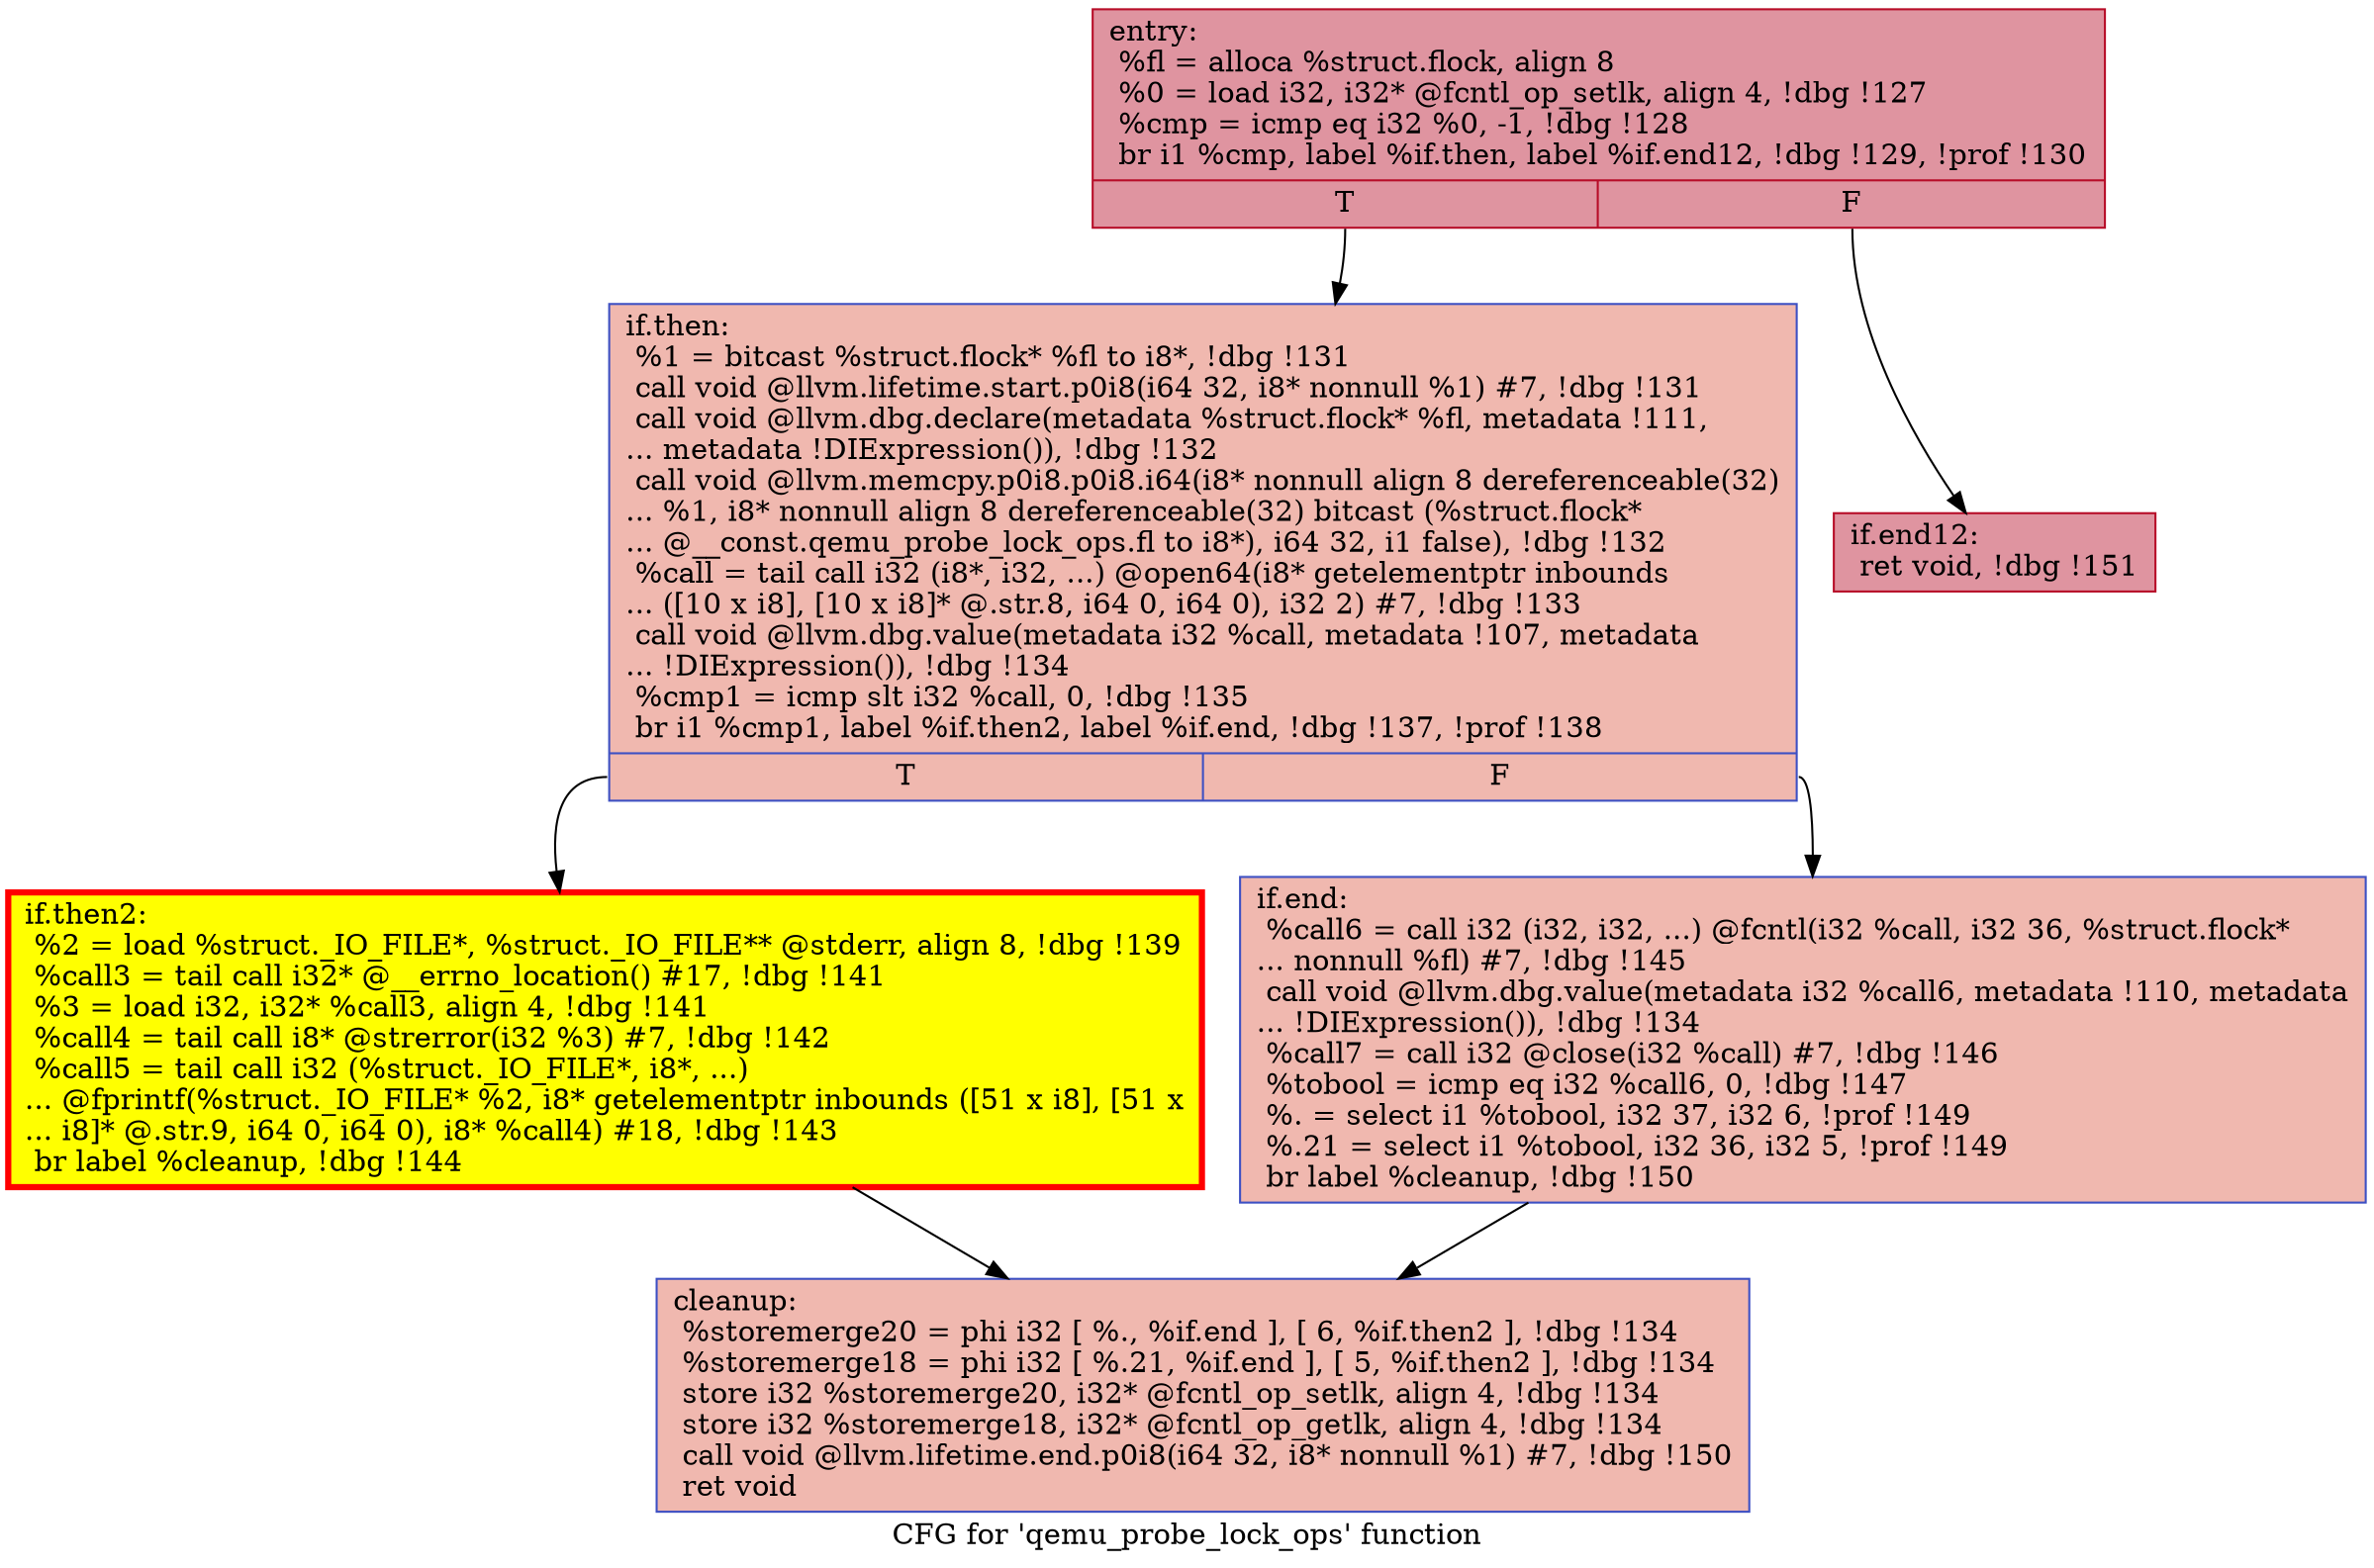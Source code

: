 digraph "CFG for 'qemu_probe_lock_ops' function" {
	label="CFG for 'qemu_probe_lock_ops' function";

	Node0x55845277f9f0 [shape=record,color="#b70d28ff", style=filled, fillcolor="#b70d2870",label="{entry:\l  %fl = alloca %struct.flock, align 8\l  %0 = load i32, i32* @fcntl_op_setlk, align 4, !dbg !127\l  %cmp = icmp eq i32 %0, -1, !dbg !128\l  br i1 %cmp, label %if.then, label %if.end12, !dbg !129, !prof !130\l|{<s0>T|<s1>F}}"];
	Node0x55845277f9f0:s0 -> Node0x55845277fc50;
	Node0x55845277f9f0:s1 -> Node0x55845277fca0;
	Node0x55845277fc50 [shape=record,color="#3d50c3ff", style=filled, fillcolor="#dc5d4a70",label="{if.then:                                          \l  %1 = bitcast %struct.flock* %fl to i8*, !dbg !131\l  call void @llvm.lifetime.start.p0i8(i64 32, i8* nonnull %1) #7, !dbg !131\l  call void @llvm.dbg.declare(metadata %struct.flock* %fl, metadata !111,\l... metadata !DIExpression()), !dbg !132\l  call void @llvm.memcpy.p0i8.p0i8.i64(i8* nonnull align 8 dereferenceable(32)\l... %1, i8* nonnull align 8 dereferenceable(32) bitcast (%struct.flock*\l... @__const.qemu_probe_lock_ops.fl to i8*), i64 32, i1 false), !dbg !132\l  %call = tail call i32 (i8*, i32, ...) @open64(i8* getelementptr inbounds\l... ([10 x i8], [10 x i8]* @.str.8, i64 0, i64 0), i32 2) #7, !dbg !133\l  call void @llvm.dbg.value(metadata i32 %call, metadata !107, metadata\l... !DIExpression()), !dbg !134\l  %cmp1 = icmp slt i32 %call, 0, !dbg !135\l  br i1 %cmp1, label %if.then2, label %if.end, !dbg !137, !prof !138\l|{<s0>T|<s1>F}}"];
	Node0x55845277fc50:s0 -> Node0x55845278be70;
	Node0x55845277fc50:s1 -> Node0x55845278bee0;
	Node0x55845278be70 [shape=record,penwidth=3.0, style="filled", color="red", fillcolor="yellow",label="{if.then2:                                         \l  %2 = load %struct._IO_FILE*, %struct._IO_FILE** @stderr, align 8, !dbg !139\l  %call3 = tail call i32* @__errno_location() #17, !dbg !141\l  %3 = load i32, i32* %call3, align 4, !dbg !141\l  %call4 = tail call i8* @strerror(i32 %3) #7, !dbg !142\l  %call5 = tail call i32 (%struct._IO_FILE*, i8*, ...)\l... @fprintf(%struct._IO_FILE* %2, i8* getelementptr inbounds ([51 x i8], [51 x\l... i8]* @.str.9, i64 0, i64 0), i8* %call4) #18, !dbg !143\l  br label %cleanup, !dbg !144\l}"];
	Node0x55845278be70 -> Node0x55845278d4e0;
	Node0x55845278bee0 [shape=record,color="#3d50c3ff", style=filled, fillcolor="#dc5d4a70",label="{if.end:                                           \l  %call6 = call i32 (i32, i32, ...) @fcntl(i32 %call, i32 36, %struct.flock*\l... nonnull %fl) #7, !dbg !145\l  call void @llvm.dbg.value(metadata i32 %call6, metadata !110, metadata\l... !DIExpression()), !dbg !134\l  %call7 = call i32 @close(i32 %call) #7, !dbg !146\l  %tobool = icmp eq i32 %call6, 0, !dbg !147\l  %. = select i1 %tobool, i32 37, i32 6, !prof !149\l  %.21 = select i1 %tobool, i32 36, i32 5, !prof !149\l  br label %cleanup, !dbg !150\l}"];
	Node0x55845278bee0 -> Node0x55845278d4e0;
	Node0x55845278d4e0 [shape=record,color="#3d50c3ff", style=filled, fillcolor="#dc5d4a70",label="{cleanup:                                          \l  %storemerge20 = phi i32 [ %., %if.end ], [ 6, %if.then2 ], !dbg !134\l  %storemerge18 = phi i32 [ %.21, %if.end ], [ 5, %if.then2 ], !dbg !134\l  store i32 %storemerge20, i32* @fcntl_op_setlk, align 4, !dbg !134\l  store i32 %storemerge18, i32* @fcntl_op_getlk, align 4, !dbg !134\l  call void @llvm.lifetime.end.p0i8(i64 32, i8* nonnull %1) #7, !dbg !150\l  ret void\l}"];
	Node0x55845277fca0 [shape=record,color="#b70d28ff", style=filled, fillcolor="#b70d2870",label="{if.end12:                                         \l  ret void, !dbg !151\l}"];
}
